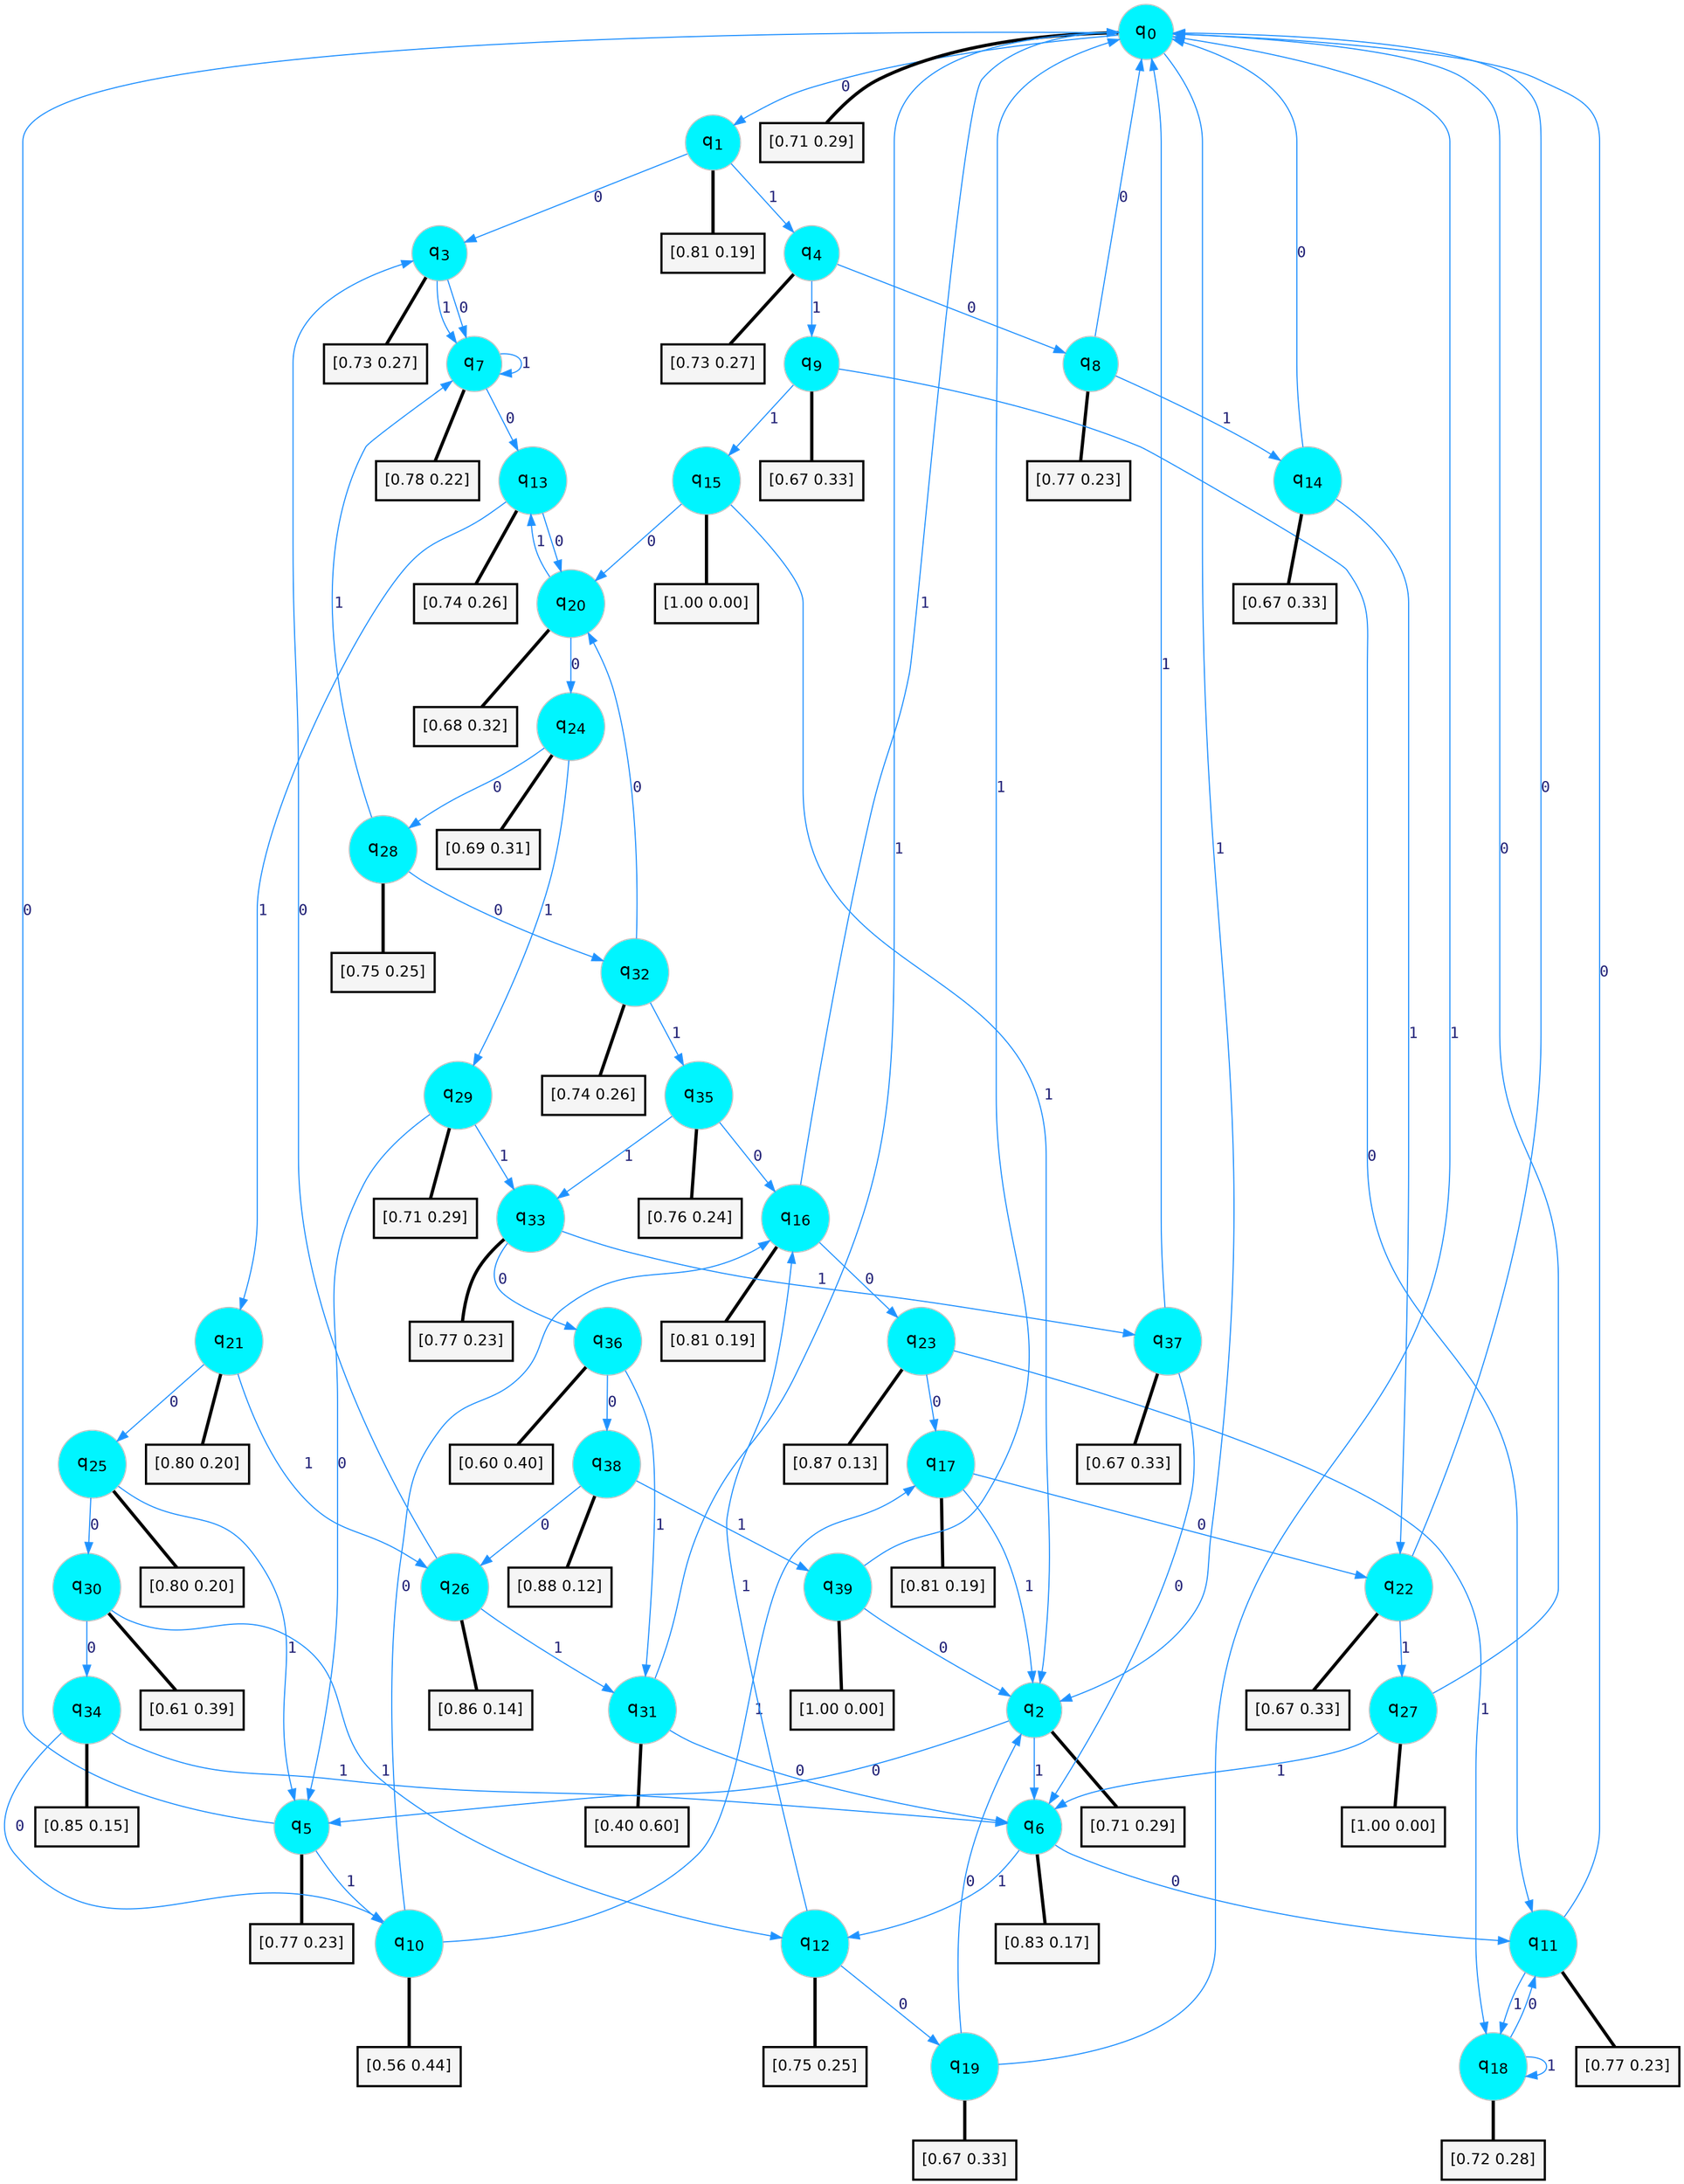 digraph G {
graph [
bgcolor=transparent, dpi=300, rankdir=TD, size="40,25"];
node [
color=gray, fillcolor=turquoise1, fontcolor=black, fontname=Helvetica, fontsize=16, fontweight=bold, shape=circle, style=filled];
edge [
arrowsize=1, color=dodgerblue1, fontcolor=midnightblue, fontname=courier, fontweight=bold, penwidth=1, style=solid, weight=20];
0[label=<q<SUB>0</SUB>>];
1[label=<q<SUB>1</SUB>>];
2[label=<q<SUB>2</SUB>>];
3[label=<q<SUB>3</SUB>>];
4[label=<q<SUB>4</SUB>>];
5[label=<q<SUB>5</SUB>>];
6[label=<q<SUB>6</SUB>>];
7[label=<q<SUB>7</SUB>>];
8[label=<q<SUB>8</SUB>>];
9[label=<q<SUB>9</SUB>>];
10[label=<q<SUB>10</SUB>>];
11[label=<q<SUB>11</SUB>>];
12[label=<q<SUB>12</SUB>>];
13[label=<q<SUB>13</SUB>>];
14[label=<q<SUB>14</SUB>>];
15[label=<q<SUB>15</SUB>>];
16[label=<q<SUB>16</SUB>>];
17[label=<q<SUB>17</SUB>>];
18[label=<q<SUB>18</SUB>>];
19[label=<q<SUB>19</SUB>>];
20[label=<q<SUB>20</SUB>>];
21[label=<q<SUB>21</SUB>>];
22[label=<q<SUB>22</SUB>>];
23[label=<q<SUB>23</SUB>>];
24[label=<q<SUB>24</SUB>>];
25[label=<q<SUB>25</SUB>>];
26[label=<q<SUB>26</SUB>>];
27[label=<q<SUB>27</SUB>>];
28[label=<q<SUB>28</SUB>>];
29[label=<q<SUB>29</SUB>>];
30[label=<q<SUB>30</SUB>>];
31[label=<q<SUB>31</SUB>>];
32[label=<q<SUB>32</SUB>>];
33[label=<q<SUB>33</SUB>>];
34[label=<q<SUB>34</SUB>>];
35[label=<q<SUB>35</SUB>>];
36[label=<q<SUB>36</SUB>>];
37[label=<q<SUB>37</SUB>>];
38[label=<q<SUB>38</SUB>>];
39[label=<q<SUB>39</SUB>>];
40[label="[0.71 0.29]", shape=box,fontcolor=black, fontname=Helvetica, fontsize=14, penwidth=2, fillcolor=whitesmoke,color=black];
41[label="[0.81 0.19]", shape=box,fontcolor=black, fontname=Helvetica, fontsize=14, penwidth=2, fillcolor=whitesmoke,color=black];
42[label="[0.71 0.29]", shape=box,fontcolor=black, fontname=Helvetica, fontsize=14, penwidth=2, fillcolor=whitesmoke,color=black];
43[label="[0.73 0.27]", shape=box,fontcolor=black, fontname=Helvetica, fontsize=14, penwidth=2, fillcolor=whitesmoke,color=black];
44[label="[0.73 0.27]", shape=box,fontcolor=black, fontname=Helvetica, fontsize=14, penwidth=2, fillcolor=whitesmoke,color=black];
45[label="[0.77 0.23]", shape=box,fontcolor=black, fontname=Helvetica, fontsize=14, penwidth=2, fillcolor=whitesmoke,color=black];
46[label="[0.83 0.17]", shape=box,fontcolor=black, fontname=Helvetica, fontsize=14, penwidth=2, fillcolor=whitesmoke,color=black];
47[label="[0.78 0.22]", shape=box,fontcolor=black, fontname=Helvetica, fontsize=14, penwidth=2, fillcolor=whitesmoke,color=black];
48[label="[0.77 0.23]", shape=box,fontcolor=black, fontname=Helvetica, fontsize=14, penwidth=2, fillcolor=whitesmoke,color=black];
49[label="[0.67 0.33]", shape=box,fontcolor=black, fontname=Helvetica, fontsize=14, penwidth=2, fillcolor=whitesmoke,color=black];
50[label="[0.56 0.44]", shape=box,fontcolor=black, fontname=Helvetica, fontsize=14, penwidth=2, fillcolor=whitesmoke,color=black];
51[label="[0.77 0.23]", shape=box,fontcolor=black, fontname=Helvetica, fontsize=14, penwidth=2, fillcolor=whitesmoke,color=black];
52[label="[0.75 0.25]", shape=box,fontcolor=black, fontname=Helvetica, fontsize=14, penwidth=2, fillcolor=whitesmoke,color=black];
53[label="[0.74 0.26]", shape=box,fontcolor=black, fontname=Helvetica, fontsize=14, penwidth=2, fillcolor=whitesmoke,color=black];
54[label="[0.67 0.33]", shape=box,fontcolor=black, fontname=Helvetica, fontsize=14, penwidth=2, fillcolor=whitesmoke,color=black];
55[label="[1.00 0.00]", shape=box,fontcolor=black, fontname=Helvetica, fontsize=14, penwidth=2, fillcolor=whitesmoke,color=black];
56[label="[0.81 0.19]", shape=box,fontcolor=black, fontname=Helvetica, fontsize=14, penwidth=2, fillcolor=whitesmoke,color=black];
57[label="[0.81 0.19]", shape=box,fontcolor=black, fontname=Helvetica, fontsize=14, penwidth=2, fillcolor=whitesmoke,color=black];
58[label="[0.72 0.28]", shape=box,fontcolor=black, fontname=Helvetica, fontsize=14, penwidth=2, fillcolor=whitesmoke,color=black];
59[label="[0.67 0.33]", shape=box,fontcolor=black, fontname=Helvetica, fontsize=14, penwidth=2, fillcolor=whitesmoke,color=black];
60[label="[0.68 0.32]", shape=box,fontcolor=black, fontname=Helvetica, fontsize=14, penwidth=2, fillcolor=whitesmoke,color=black];
61[label="[0.80 0.20]", shape=box,fontcolor=black, fontname=Helvetica, fontsize=14, penwidth=2, fillcolor=whitesmoke,color=black];
62[label="[0.67 0.33]", shape=box,fontcolor=black, fontname=Helvetica, fontsize=14, penwidth=2, fillcolor=whitesmoke,color=black];
63[label="[0.87 0.13]", shape=box,fontcolor=black, fontname=Helvetica, fontsize=14, penwidth=2, fillcolor=whitesmoke,color=black];
64[label="[0.69 0.31]", shape=box,fontcolor=black, fontname=Helvetica, fontsize=14, penwidth=2, fillcolor=whitesmoke,color=black];
65[label="[0.80 0.20]", shape=box,fontcolor=black, fontname=Helvetica, fontsize=14, penwidth=2, fillcolor=whitesmoke,color=black];
66[label="[0.86 0.14]", shape=box,fontcolor=black, fontname=Helvetica, fontsize=14, penwidth=2, fillcolor=whitesmoke,color=black];
67[label="[1.00 0.00]", shape=box,fontcolor=black, fontname=Helvetica, fontsize=14, penwidth=2, fillcolor=whitesmoke,color=black];
68[label="[0.75 0.25]", shape=box,fontcolor=black, fontname=Helvetica, fontsize=14, penwidth=2, fillcolor=whitesmoke,color=black];
69[label="[0.71 0.29]", shape=box,fontcolor=black, fontname=Helvetica, fontsize=14, penwidth=2, fillcolor=whitesmoke,color=black];
70[label="[0.61 0.39]", shape=box,fontcolor=black, fontname=Helvetica, fontsize=14, penwidth=2, fillcolor=whitesmoke,color=black];
71[label="[0.40 0.60]", shape=box,fontcolor=black, fontname=Helvetica, fontsize=14, penwidth=2, fillcolor=whitesmoke,color=black];
72[label="[0.74 0.26]", shape=box,fontcolor=black, fontname=Helvetica, fontsize=14, penwidth=2, fillcolor=whitesmoke,color=black];
73[label="[0.77 0.23]", shape=box,fontcolor=black, fontname=Helvetica, fontsize=14, penwidth=2, fillcolor=whitesmoke,color=black];
74[label="[0.85 0.15]", shape=box,fontcolor=black, fontname=Helvetica, fontsize=14, penwidth=2, fillcolor=whitesmoke,color=black];
75[label="[0.76 0.24]", shape=box,fontcolor=black, fontname=Helvetica, fontsize=14, penwidth=2, fillcolor=whitesmoke,color=black];
76[label="[0.60 0.40]", shape=box,fontcolor=black, fontname=Helvetica, fontsize=14, penwidth=2, fillcolor=whitesmoke,color=black];
77[label="[0.67 0.33]", shape=box,fontcolor=black, fontname=Helvetica, fontsize=14, penwidth=2, fillcolor=whitesmoke,color=black];
78[label="[0.88 0.12]", shape=box,fontcolor=black, fontname=Helvetica, fontsize=14, penwidth=2, fillcolor=whitesmoke,color=black];
79[label="[1.00 0.00]", shape=box,fontcolor=black, fontname=Helvetica, fontsize=14, penwidth=2, fillcolor=whitesmoke,color=black];
0->1 [label=0];
0->2 [label=1];
0->40 [arrowhead=none, penwidth=3,color=black];
1->3 [label=0];
1->4 [label=1];
1->41 [arrowhead=none, penwidth=3,color=black];
2->5 [label=0];
2->6 [label=1];
2->42 [arrowhead=none, penwidth=3,color=black];
3->7 [label=0];
3->7 [label=1];
3->43 [arrowhead=none, penwidth=3,color=black];
4->8 [label=0];
4->9 [label=1];
4->44 [arrowhead=none, penwidth=3,color=black];
5->0 [label=0];
5->10 [label=1];
5->45 [arrowhead=none, penwidth=3,color=black];
6->11 [label=0];
6->12 [label=1];
6->46 [arrowhead=none, penwidth=3,color=black];
7->13 [label=0];
7->7 [label=1];
7->47 [arrowhead=none, penwidth=3,color=black];
8->0 [label=0];
8->14 [label=1];
8->48 [arrowhead=none, penwidth=3,color=black];
9->11 [label=0];
9->15 [label=1];
9->49 [arrowhead=none, penwidth=3,color=black];
10->16 [label=0];
10->17 [label=1];
10->50 [arrowhead=none, penwidth=3,color=black];
11->0 [label=0];
11->18 [label=1];
11->51 [arrowhead=none, penwidth=3,color=black];
12->19 [label=0];
12->16 [label=1];
12->52 [arrowhead=none, penwidth=3,color=black];
13->20 [label=0];
13->21 [label=1];
13->53 [arrowhead=none, penwidth=3,color=black];
14->0 [label=0];
14->22 [label=1];
14->54 [arrowhead=none, penwidth=3,color=black];
15->20 [label=0];
15->2 [label=1];
15->55 [arrowhead=none, penwidth=3,color=black];
16->23 [label=0];
16->0 [label=1];
16->56 [arrowhead=none, penwidth=3,color=black];
17->22 [label=0];
17->2 [label=1];
17->57 [arrowhead=none, penwidth=3,color=black];
18->11 [label=0];
18->18 [label=1];
18->58 [arrowhead=none, penwidth=3,color=black];
19->2 [label=0];
19->0 [label=1];
19->59 [arrowhead=none, penwidth=3,color=black];
20->24 [label=0];
20->13 [label=1];
20->60 [arrowhead=none, penwidth=3,color=black];
21->25 [label=0];
21->26 [label=1];
21->61 [arrowhead=none, penwidth=3,color=black];
22->0 [label=0];
22->27 [label=1];
22->62 [arrowhead=none, penwidth=3,color=black];
23->17 [label=0];
23->18 [label=1];
23->63 [arrowhead=none, penwidth=3,color=black];
24->28 [label=0];
24->29 [label=1];
24->64 [arrowhead=none, penwidth=3,color=black];
25->30 [label=0];
25->5 [label=1];
25->65 [arrowhead=none, penwidth=3,color=black];
26->3 [label=0];
26->31 [label=1];
26->66 [arrowhead=none, penwidth=3,color=black];
27->0 [label=0];
27->6 [label=1];
27->67 [arrowhead=none, penwidth=3,color=black];
28->32 [label=0];
28->7 [label=1];
28->68 [arrowhead=none, penwidth=3,color=black];
29->5 [label=0];
29->33 [label=1];
29->69 [arrowhead=none, penwidth=3,color=black];
30->34 [label=0];
30->12 [label=1];
30->70 [arrowhead=none, penwidth=3,color=black];
31->6 [label=0];
31->0 [label=1];
31->71 [arrowhead=none, penwidth=3,color=black];
32->20 [label=0];
32->35 [label=1];
32->72 [arrowhead=none, penwidth=3,color=black];
33->36 [label=0];
33->37 [label=1];
33->73 [arrowhead=none, penwidth=3,color=black];
34->10 [label=0];
34->6 [label=1];
34->74 [arrowhead=none, penwidth=3,color=black];
35->16 [label=0];
35->33 [label=1];
35->75 [arrowhead=none, penwidth=3,color=black];
36->38 [label=0];
36->31 [label=1];
36->76 [arrowhead=none, penwidth=3,color=black];
37->6 [label=0];
37->0 [label=1];
37->77 [arrowhead=none, penwidth=3,color=black];
38->26 [label=0];
38->39 [label=1];
38->78 [arrowhead=none, penwidth=3,color=black];
39->2 [label=0];
39->0 [label=1];
39->79 [arrowhead=none, penwidth=3,color=black];
}
